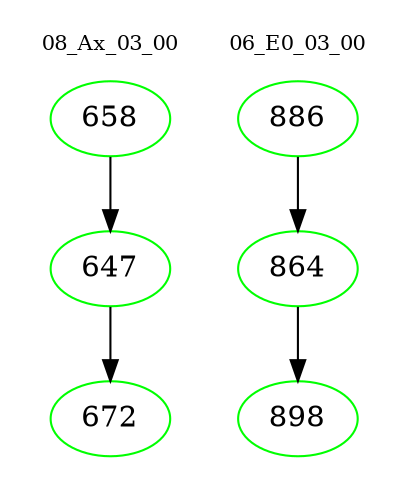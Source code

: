 digraph{
subgraph cluster_0 {
color = white
label = "08_Ax_03_00";
fontsize=10;
T0_658 [label="658", color="green"]
T0_658 -> T0_647 [color="black"]
T0_647 [label="647", color="green"]
T0_647 -> T0_672 [color="black"]
T0_672 [label="672", color="green"]
}
subgraph cluster_1 {
color = white
label = "06_E0_03_00";
fontsize=10;
T1_886 [label="886", color="green"]
T1_886 -> T1_864 [color="black"]
T1_864 [label="864", color="green"]
T1_864 -> T1_898 [color="black"]
T1_898 [label="898", color="green"]
}
}
